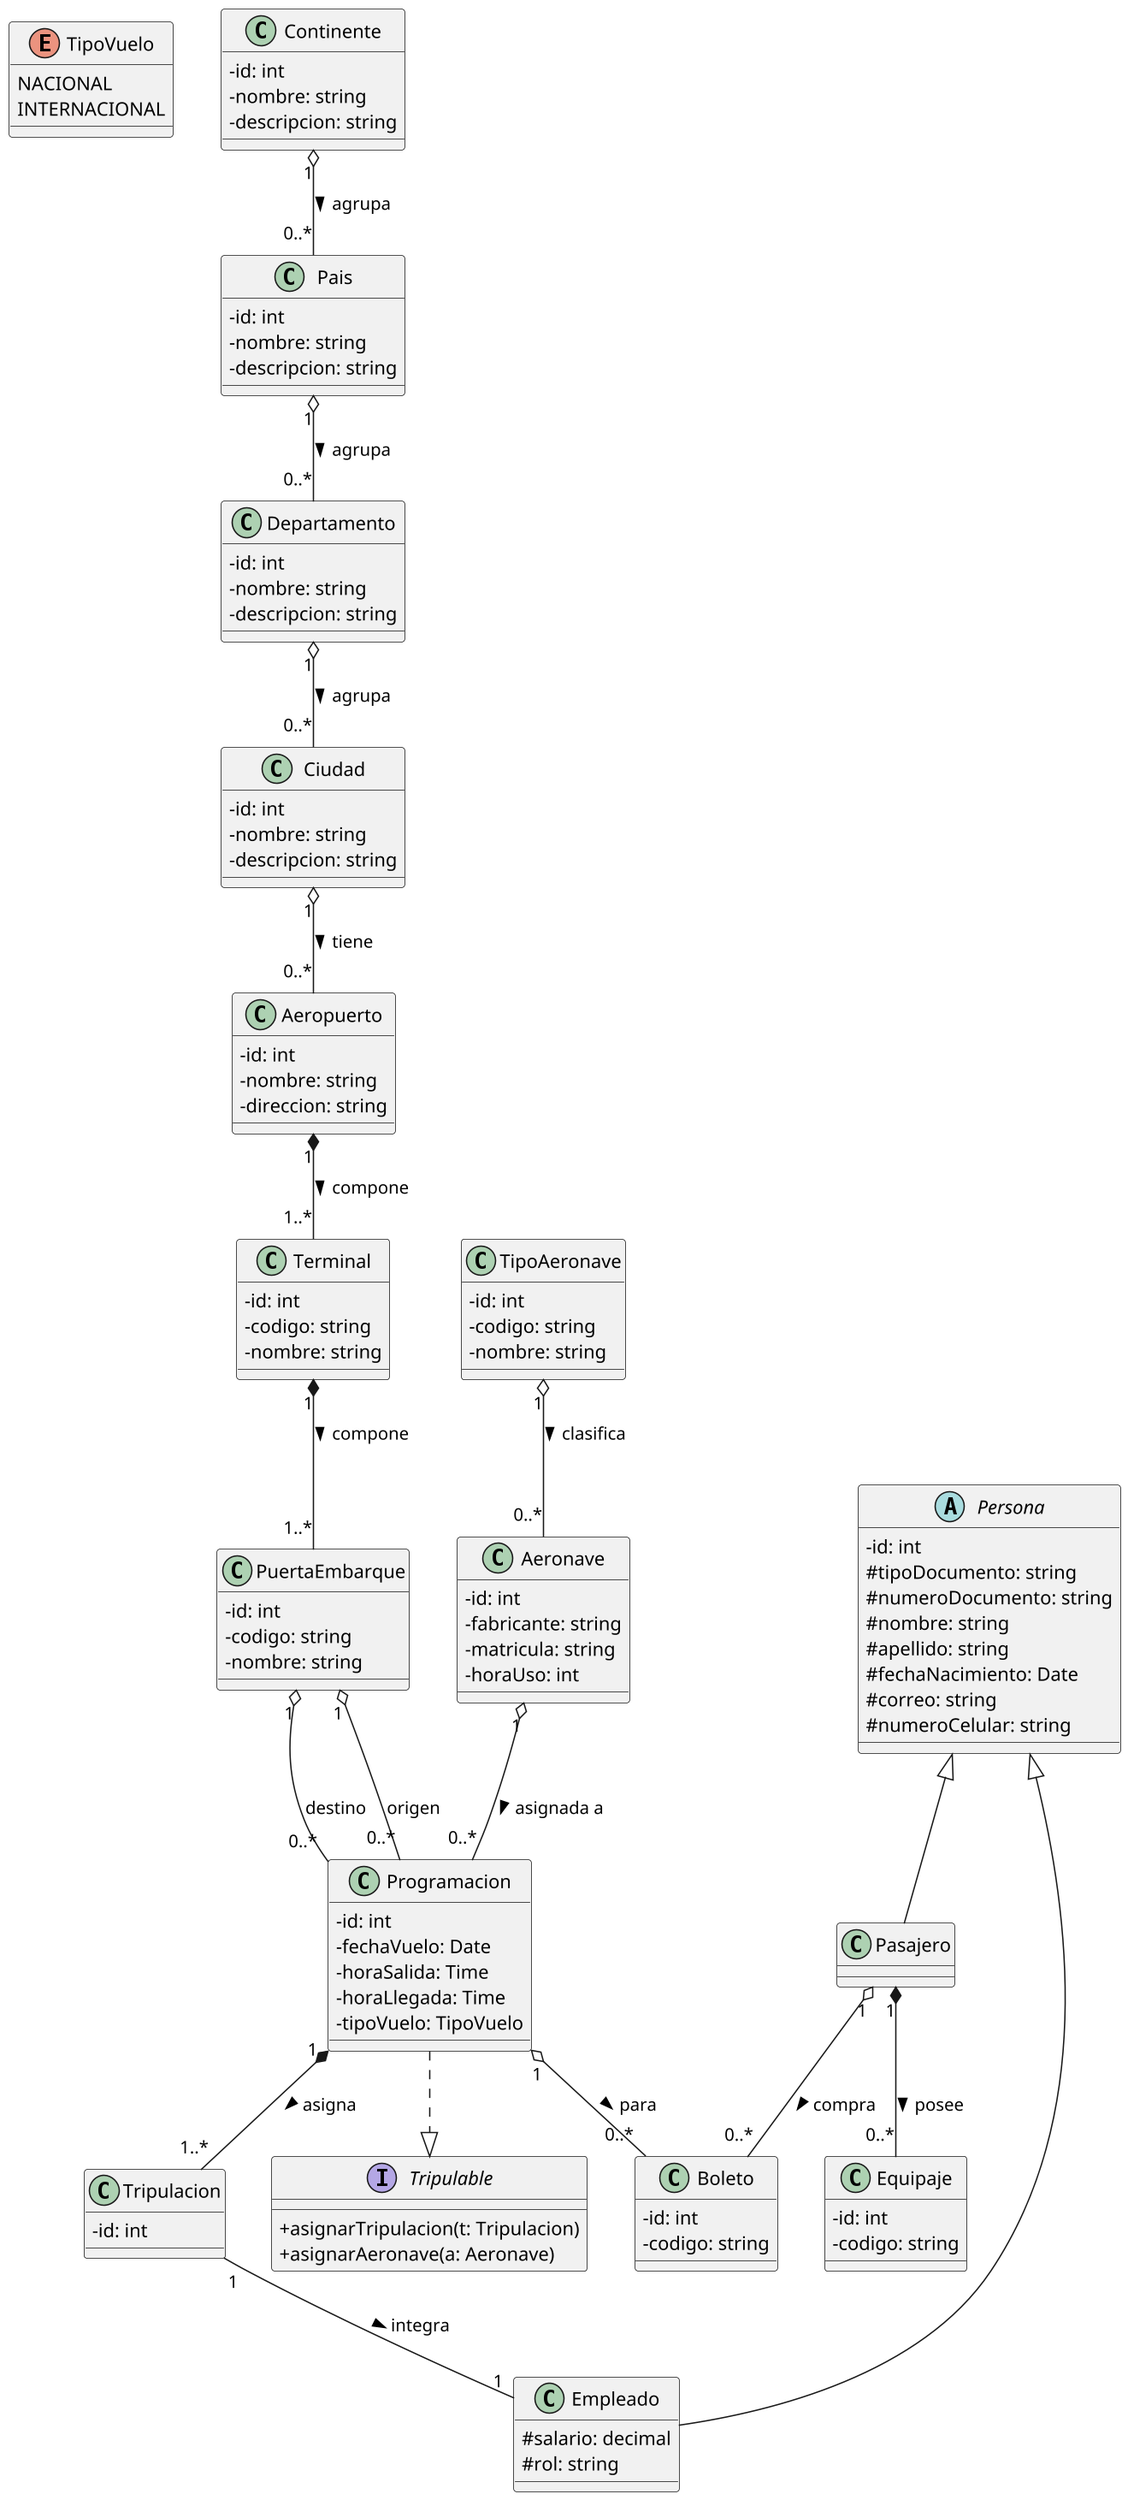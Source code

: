 @startuml class-vuelos
' Diagrama de clases — Vuelos nacionales e internacionales
' Reglas: PascalCase para clases, camelCase para atributos, sin getters/setters ni CRUD
skinparam classAttributeIconSize 0
skinparam dpi 150

' ===== Enumeraciones
enum TipoVuelo {
  NACIONAL
  INTERNACIONAL
}

' ===== Geografía
class Continente {
  -id: int
  -nombre: string
  -descripcion: string
}

class Pais {
  -id: int
  -nombre: string
  -descripcion: string
}

class Departamento {
  -id: int
  -nombre: string
  -descripcion: string
}

class Ciudad {
  -id: int
  -nombre: string
  -descripcion: string
}

' ===== Infraestructura aeroportuaria
class Aeropuerto {
  -id: int
  -nombre: string
  -direccion: string
}

class Terminal {
  -id: int
  -codigo: string
  -nombre: string
}

class PuertaEmbarque {
  -id: int
  -codigo: string
  -nombre: string
}

' ===== Aeronaves
class TipoAeronave {
  -id: int
  -codigo: string
  -nombre: string
}

class Aeronave {
  -id: int
  -fabricante: string
  -matricula: string
  -horaUso: int
}

' ===== Personas
abstract class Persona {
  -id: int
  #tipoDocumento: string
  #numeroDocumento: string
  #nombre: string
  #apellido: string
  #fechaNacimiento: Date
  #correo: string
  #numeroCelular: string
}

class Empleado {
  #salario: decimal
  #rol: string
}

class Pasajero {
}

class Tripulacion {
  -id: int
}

class Equipaje {
  -id: int
  -codigo: string
}

' ===== Programación de vuelos y boletos
class Programacion {
  -id: int
  -fechaVuelo: Date
  -horaSalida: Time
  -horaLlegada: Time
  -tipoVuelo: TipoVuelo
}

class Boleto {
  -id: int
  -codigo: string
}

' ===== Interface para demostrar implementación (no CRUD, sin getters/setters)
interface Tripulable {
  +asignarTripulacion(t: Tripulacion)
  +asignarAeronave(a: Aeronave)
}

' ===== Relaciones (UML, no FKs de MR)
' Geografía (agrupaciones territoriales)
Continente "1" o-- "0..*" Pais : agrupa >
Pais "1" o-- "0..*" Departamento : agrupa >
Departamento "1" o-- "0..*" Ciudad : agrupa >

' Aeropuerto estructura
Ciudad "1" o-- "0..*" Aeropuerto : tiene >
Aeropuerto "1" *-- "1..*" Terminal : compone >
Terminal "1" *-- "1..*" PuertaEmbarque : compone >

' Aeronaves
TipoAeronave "1" o-- "0..*" Aeronave : clasifica >

' Programación, aeronave y puertas
Aeronave "1" o-- "0..*" Programacion : asignada a >
PuertaEmbarque "1" o-- "0..*" Programacion : origen
PuertaEmbarque "1" o-- "0..*" Programacion : destino

' Personas y roles
Persona <|-- Empleado
Persona <|-- Pasajero

' Tripulación asignada a un vuelo (composición por ciclo de vida)
Programacion "1" *-- "1..*" Tripulacion : asigna >
Tripulacion "1" -- "1" Empleado : integra >

' Pasajero, equipaje y boletos
Pasajero "1" *-- "0..*" Equipaje : posee >
Pasajero "1" o-- "0..*" Boleto : compra >
Programacion "1" o-- "0..*" Boleto : para >

' Implementación
Programacion ..|> Tripulable

@enduml
